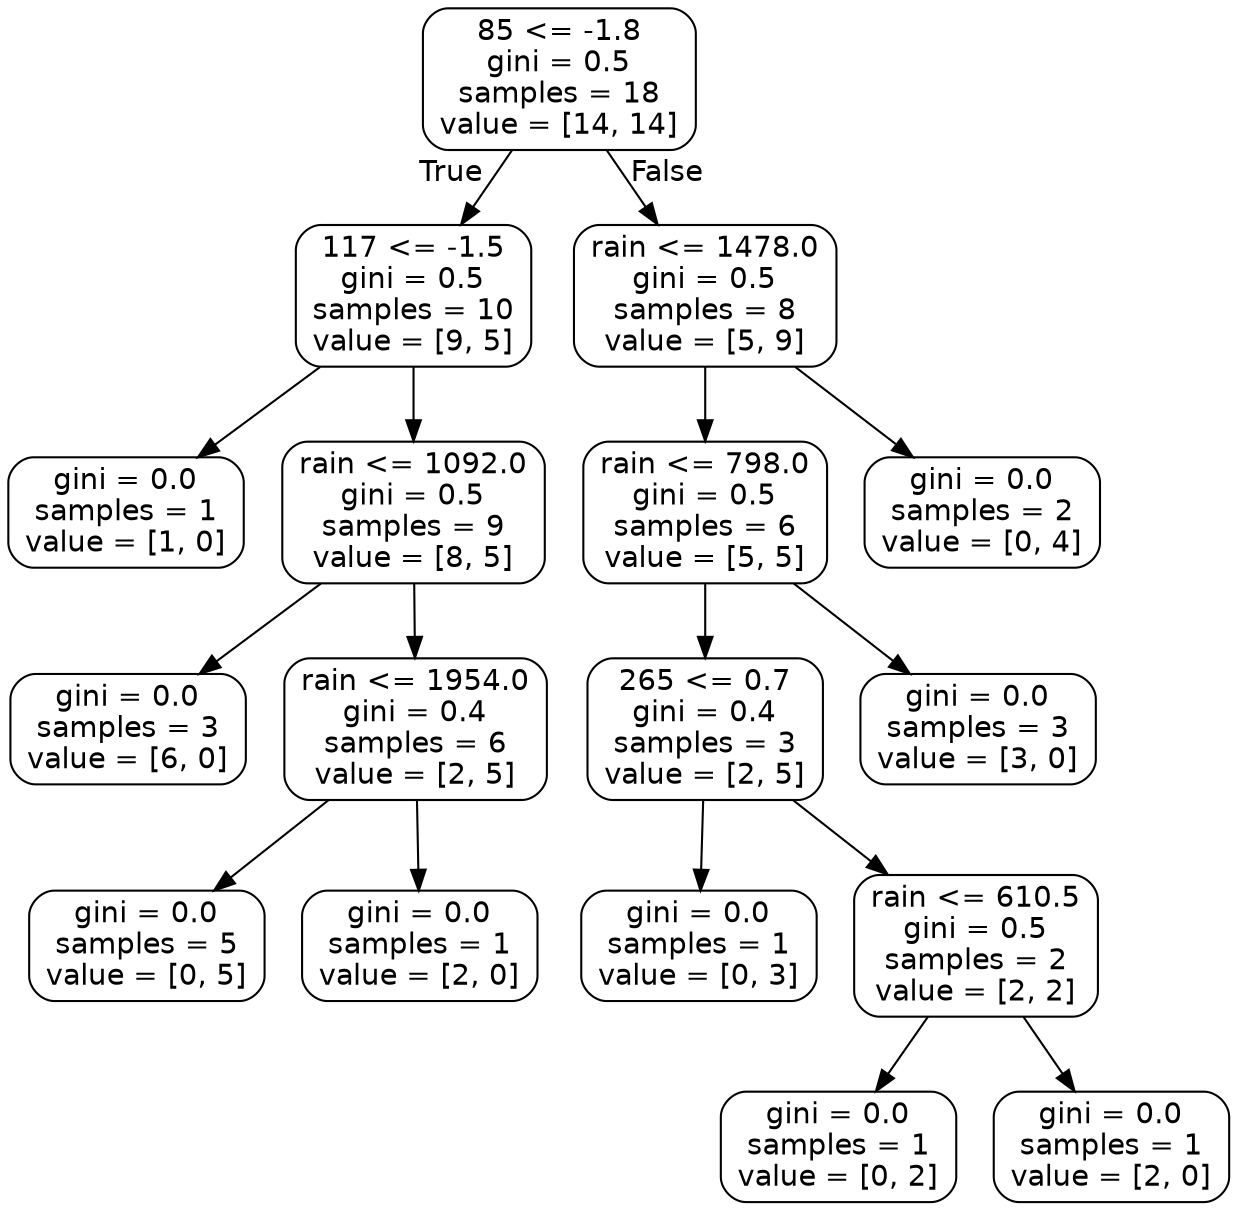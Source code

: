 digraph Tree {
node [shape=box, style="rounded", color="black", fontname=helvetica] ;
edge [fontname=helvetica] ;
0 [label="85 <= -1.8\ngini = 0.5\nsamples = 18\nvalue = [14, 14]"] ;
1 [label="117 <= -1.5\ngini = 0.5\nsamples = 10\nvalue = [9, 5]"] ;
0 -> 1 [labeldistance=2.5, labelangle=45, headlabel="True"] ;
2 [label="gini = 0.0\nsamples = 1\nvalue = [1, 0]"] ;
1 -> 2 ;
3 [label="rain <= 1092.0\ngini = 0.5\nsamples = 9\nvalue = [8, 5]"] ;
1 -> 3 ;
4 [label="gini = 0.0\nsamples = 3\nvalue = [6, 0]"] ;
3 -> 4 ;
5 [label="rain <= 1954.0\ngini = 0.4\nsamples = 6\nvalue = [2, 5]"] ;
3 -> 5 ;
6 [label="gini = 0.0\nsamples = 5\nvalue = [0, 5]"] ;
5 -> 6 ;
7 [label="gini = 0.0\nsamples = 1\nvalue = [2, 0]"] ;
5 -> 7 ;
8 [label="rain <= 1478.0\ngini = 0.5\nsamples = 8\nvalue = [5, 9]"] ;
0 -> 8 [labeldistance=2.5, labelangle=-45, headlabel="False"] ;
9 [label="rain <= 798.0\ngini = 0.5\nsamples = 6\nvalue = [5, 5]"] ;
8 -> 9 ;
10 [label="265 <= 0.7\ngini = 0.4\nsamples = 3\nvalue = [2, 5]"] ;
9 -> 10 ;
11 [label="gini = 0.0\nsamples = 1\nvalue = [0, 3]"] ;
10 -> 11 ;
12 [label="rain <= 610.5\ngini = 0.5\nsamples = 2\nvalue = [2, 2]"] ;
10 -> 12 ;
13 [label="gini = 0.0\nsamples = 1\nvalue = [0, 2]"] ;
12 -> 13 ;
14 [label="gini = 0.0\nsamples = 1\nvalue = [2, 0]"] ;
12 -> 14 ;
15 [label="gini = 0.0\nsamples = 3\nvalue = [3, 0]"] ;
9 -> 15 ;
16 [label="gini = 0.0\nsamples = 2\nvalue = [0, 4]"] ;
8 -> 16 ;
}